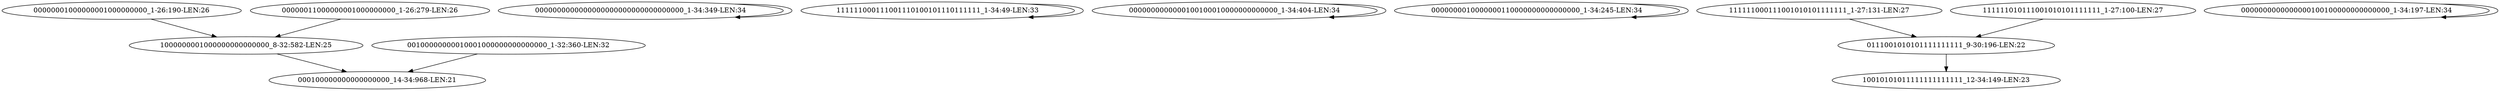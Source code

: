 digraph G {
    "00000001000000001000000000_1-26:190-LEN:26" -> "1000000001000000000000000_8-32:582-LEN:25";
    "0000000000000000000000000000000000_1-34:349-LEN:34" -> "0000000000000000000000000000000000_1-34:349-LEN:34";
    "00000011000000001000000000_1-26:279-LEN:26" -> "1000000001000000000000000_8-32:582-LEN:25";
    "00100000000010001000000000000000_1-32:360-LEN:32" -> "000100000000000000000_14-34:968-LEN:21";
    "111111000111001110100101110111111_1-34:49-LEN:33" -> "111111000111001110100101110111111_1-34:49-LEN:33";
    "1000000001000000000000000_8-32:582-LEN:25" -> "000100000000000000000_14-34:968-LEN:21";
    "0000000000000100100010000000000000_1-34:404-LEN:34" -> "0000000000000100100010000000000000_1-34:404-LEN:34";
    "0000000010000000110000000000000000_1-34:245-LEN:34" -> "0000000010000000110000000000000000_1-34:245-LEN:34";
    "111111000111001010101111111_1-27:131-LEN:27" -> "0111001010101111111111_9-30:196-LEN:22";
    "0000000000000000100100000000000000_1-34:197-LEN:34" -> "0000000000000000100100000000000000_1-34:197-LEN:34";
    "111111010111001010101111111_1-27:100-LEN:27" -> "0111001010101111111111_9-30:196-LEN:22";
    "0111001010101111111111_9-30:196-LEN:22" -> "10010101011111111111111_12-34:149-LEN:23";
}
